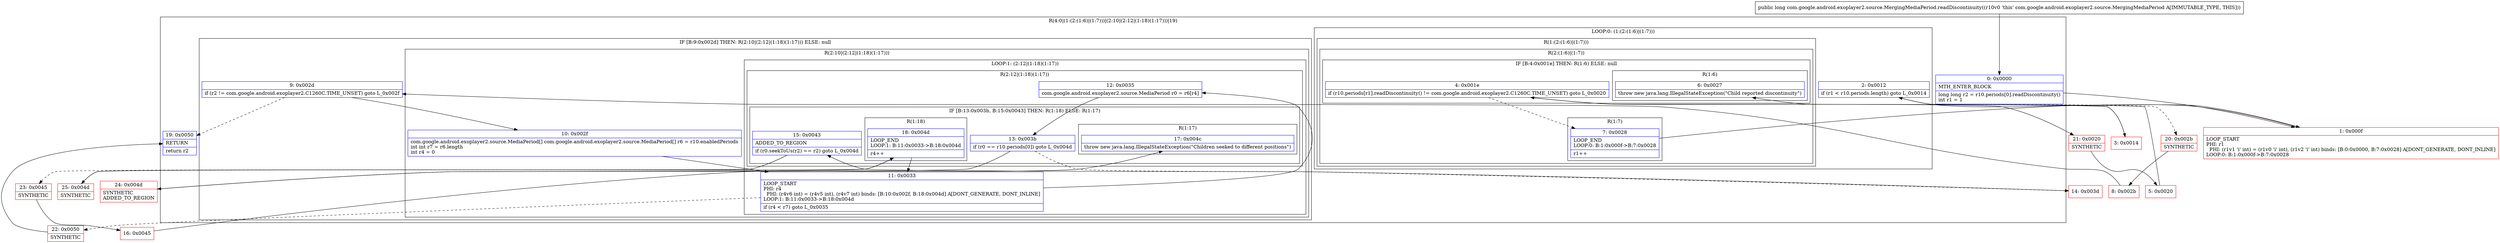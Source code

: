 digraph "CFG forcom.google.android.exoplayer2.source.MergingMediaPeriod.readDiscontinuity()J" {
subgraph cluster_Region_1718702866 {
label = "R(4:0|(1:(2:(1:6)|(1:7)))|(2:10|(2:12|(1:18)(1:17)))|19)";
node [shape=record,color=blue];
Node_0 [shape=record,label="{0\:\ 0x0000|MTH_ENTER_BLOCK\l|long long r2 = r10.periods[0].readDiscontinuity()\lint r1 = 1\l}"];
subgraph cluster_LoopRegion_987012771 {
label = "LOOP:0: (1:(2:(1:6)|(1:7)))";
node [shape=record,color=blue];
Node_2 [shape=record,label="{2\:\ 0x0012|if (r1 \< r10.periods.length) goto L_0x0014\l}"];
subgraph cluster_Region_1031134396 {
label = "R(1:(2:(1:6)|(1:7)))";
node [shape=record,color=blue];
subgraph cluster_Region_2018633313 {
label = "R(2:(1:6)|(1:7))";
node [shape=record,color=blue];
subgraph cluster_IfRegion_1269242235 {
label = "IF [B:4:0x001e] THEN: R(1:6) ELSE: null";
node [shape=record,color=blue];
Node_4 [shape=record,label="{4\:\ 0x001e|if (r10.periods[r1].readDiscontinuity() != com.google.android.exoplayer2.C1260C.TIME_UNSET) goto L_0x0020\l}"];
subgraph cluster_Region_1867873788 {
label = "R(1:6)";
node [shape=record,color=blue];
Node_6 [shape=record,label="{6\:\ 0x0027|throw new java.lang.IllegalStateException(\"Child reported discontinuity\")\l}"];
}
}
subgraph cluster_Region_1456583464 {
label = "R(1:7)";
node [shape=record,color=blue];
Node_7 [shape=record,label="{7\:\ 0x0028|LOOP_END\lLOOP:0: B:1:0x000f\-\>B:7:0x0028\l|r1++\l}"];
}
}
}
}
subgraph cluster_IfRegion_867552210 {
label = "IF [B:9:0x002d] THEN: R(2:10|(2:12|(1:18)(1:17))) ELSE: null";
node [shape=record,color=blue];
Node_9 [shape=record,label="{9\:\ 0x002d|if (r2 != com.google.android.exoplayer2.C1260C.TIME_UNSET) goto L_0x002f\l}"];
subgraph cluster_Region_1788004883 {
label = "R(2:10|(2:12|(1:18)(1:17)))";
node [shape=record,color=blue];
Node_10 [shape=record,label="{10\:\ 0x002f|com.google.android.exoplayer2.source.MediaPeriod[] com.google.android.exoplayer2.source.MediaPeriod[] r6 = r10.enabledPeriods\lint int r7 = r6.length\lint r4 = 0\l}"];
subgraph cluster_LoopRegion_792642874 {
label = "LOOP:1: (2:12|(1:18)(1:17))";
node [shape=record,color=blue];
Node_11 [shape=record,label="{11\:\ 0x0033|LOOP_START\lPHI: r4 \l  PHI: (r4v6 int) = (r4v5 int), (r4v7 int) binds: [B:10:0x002f, B:18:0x004d] A[DONT_GENERATE, DONT_INLINE]\lLOOP:1: B:11:0x0033\-\>B:18:0x004d\l|if (r4 \< r7) goto L_0x0035\l}"];
subgraph cluster_Region_1949130852 {
label = "R(2:12|(1:18)(1:17))";
node [shape=record,color=blue];
Node_12 [shape=record,label="{12\:\ 0x0035|com.google.android.exoplayer2.source.MediaPeriod r0 = r6[r4]\l}"];
subgraph cluster_IfRegion_870473426 {
label = "IF [B:13:0x003b, B:15:0x0043] THEN: R(1:18) ELSE: R(1:17)";
node [shape=record,color=blue];
Node_13 [shape=record,label="{13\:\ 0x003b|if (r0 == r10.periods[0]) goto L_0x004d\l}"];
Node_15 [shape=record,label="{15\:\ 0x0043|ADDED_TO_REGION\l|if (r0.seekToUs(r2) == r2) goto L_0x004d\l}"];
subgraph cluster_Region_1545698663 {
label = "R(1:18)";
node [shape=record,color=blue];
Node_18 [shape=record,label="{18\:\ 0x004d|LOOP_END\lLOOP:1: B:11:0x0033\-\>B:18:0x004d\l|r4++\l}"];
}
subgraph cluster_Region_635859279 {
label = "R(1:17)";
node [shape=record,color=blue];
Node_17 [shape=record,label="{17\:\ 0x004c|throw new java.lang.IllegalStateException(\"Children seeked to different positions\")\l}"];
}
}
}
}
}
}
Node_19 [shape=record,label="{19\:\ 0x0050|RETURN\l|return r2\l}"];
}
Node_1 [shape=record,color=red,label="{1\:\ 0x000f|LOOP_START\lPHI: r1 \l  PHI: (r1v1 'i' int) = (r1v0 'i' int), (r1v2 'i' int) binds: [B:0:0x0000, B:7:0x0028] A[DONT_GENERATE, DONT_INLINE]\lLOOP:0: B:1:0x000f\-\>B:7:0x0028\l}"];
Node_3 [shape=record,color=red,label="{3\:\ 0x0014}"];
Node_5 [shape=record,color=red,label="{5\:\ 0x0020}"];
Node_8 [shape=record,color=red,label="{8\:\ 0x002b}"];
Node_14 [shape=record,color=red,label="{14\:\ 0x003d}"];
Node_16 [shape=record,color=red,label="{16\:\ 0x0045}"];
Node_20 [shape=record,color=red,label="{20\:\ 0x002b|SYNTHETIC\l}"];
Node_21 [shape=record,color=red,label="{21\:\ 0x0020|SYNTHETIC\l}"];
Node_22 [shape=record,color=red,label="{22\:\ 0x0050|SYNTHETIC\l}"];
Node_23 [shape=record,color=red,label="{23\:\ 0x0045|SYNTHETIC\l}"];
Node_24 [shape=record,color=red,label="{24\:\ 0x004d|SYNTHETIC\lADDED_TO_REGION\l}"];
Node_25 [shape=record,color=red,label="{25\:\ 0x004d|SYNTHETIC\l}"];
MethodNode[shape=record,label="{public long com.google.android.exoplayer2.source.MergingMediaPeriod.readDiscontinuity((r10v0 'this' com.google.android.exoplayer2.source.MergingMediaPeriod A[IMMUTABLE_TYPE, THIS])) }"];
MethodNode -> Node_0;
Node_0 -> Node_1;
Node_2 -> Node_3;
Node_2 -> Node_20[style=dashed];
Node_4 -> Node_7[style=dashed];
Node_4 -> Node_21;
Node_7 -> Node_1;
Node_9 -> Node_10;
Node_9 -> Node_19[style=dashed];
Node_10 -> Node_11;
Node_11 -> Node_12;
Node_11 -> Node_22[style=dashed];
Node_12 -> Node_13;
Node_13 -> Node_14[style=dashed];
Node_13 -> Node_24;
Node_15 -> Node_23[style=dashed];
Node_15 -> Node_25;
Node_18 -> Node_11;
Node_1 -> Node_2;
Node_3 -> Node_4;
Node_5 -> Node_6;
Node_8 -> Node_9;
Node_14 -> Node_15;
Node_16 -> Node_17;
Node_20 -> Node_8;
Node_21 -> Node_5;
Node_22 -> Node_19;
Node_23 -> Node_16;
Node_24 -> Node_18;
Node_25 -> Node_18;
}

